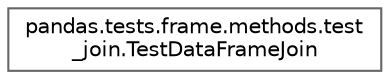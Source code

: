digraph "Graphical Class Hierarchy"
{
 // LATEX_PDF_SIZE
  bgcolor="transparent";
  edge [fontname=Helvetica,fontsize=10,labelfontname=Helvetica,labelfontsize=10];
  node [fontname=Helvetica,fontsize=10,shape=box,height=0.2,width=0.4];
  rankdir="LR";
  Node0 [id="Node000000",label="pandas.tests.frame.methods.test\l_join.TestDataFrameJoin",height=0.2,width=0.4,color="grey40", fillcolor="white", style="filled",URL="$d0/db9/classpandas_1_1tests_1_1frame_1_1methods_1_1test__join_1_1TestDataFrameJoin.html",tooltip=" "];
}
